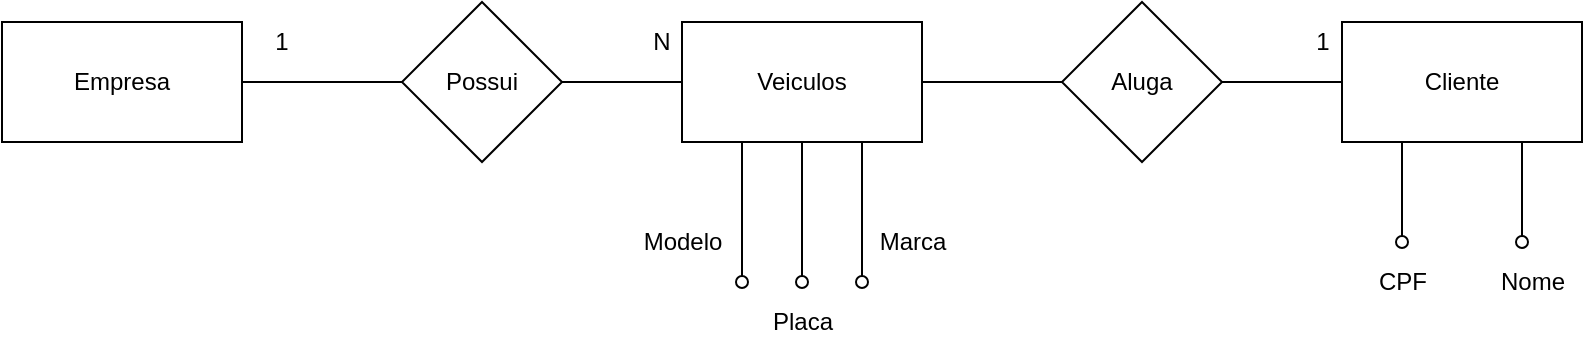 <mxfile version="13.9.3" type="device"><diagram id="Q76CEfg756HBu1wqL-AL" name="Page-1"><mxGraphModel dx="868" dy="450" grid="1" gridSize="10" guides="1" tooltips="1" connect="1" arrows="1" fold="1" page="1" pageScale="1" pageWidth="1169" pageHeight="1654" math="0" shadow="0"><root><mxCell id="0"/><mxCell id="1" parent="0"/><mxCell id="NTX6_2WTcsg2IAAW5R0D-2" style="edgeStyle=orthogonalEdgeStyle;rounded=0;orthogonalLoop=1;jettySize=auto;html=1;exitX=1;exitY=0.5;exitDx=0;exitDy=0;endArrow=none;endFill=0;" edge="1" parent="1" source="NTX6_2WTcsg2IAAW5R0D-1"><mxGeometry relative="1" as="geometry"><mxPoint x="280" y="150" as="targetPoint"/></mxGeometry></mxCell><mxCell id="NTX6_2WTcsg2IAAW5R0D-1" value="&lt;font style=&quot;vertical-align: inherit&quot;&gt;&lt;font style=&quot;vertical-align: inherit&quot;&gt;Empresa&lt;/font&gt;&lt;/font&gt;" style="rounded=0;whiteSpace=wrap;html=1;" vertex="1" parent="1"><mxGeometry x="80" y="120" width="120" height="60" as="geometry"/></mxCell><mxCell id="NTX6_2WTcsg2IAAW5R0D-42" style="edgeStyle=orthogonalEdgeStyle;rounded=0;orthogonalLoop=1;jettySize=auto;html=1;exitX=1;exitY=0.5;exitDx=0;exitDy=0;entryX=0;entryY=0.5;entryDx=0;entryDy=0;endArrow=none;endFill=0;" edge="1" parent="1" source="NTX6_2WTcsg2IAAW5R0D-3" target="NTX6_2WTcsg2IAAW5R0D-34"><mxGeometry relative="1" as="geometry"/></mxCell><mxCell id="NTX6_2WTcsg2IAAW5R0D-52" style="edgeStyle=orthogonalEdgeStyle;rounded=0;orthogonalLoop=1;jettySize=auto;html=1;exitX=0.25;exitY=1;exitDx=0;exitDy=0;endArrow=oval;endFill=0;" edge="1" parent="1" source="NTX6_2WTcsg2IAAW5R0D-3"><mxGeometry relative="1" as="geometry"><mxPoint x="450" y="250" as="targetPoint"/></mxGeometry></mxCell><mxCell id="NTX6_2WTcsg2IAAW5R0D-53" style="edgeStyle=orthogonalEdgeStyle;rounded=0;orthogonalLoop=1;jettySize=auto;html=1;exitX=0.5;exitY=1;exitDx=0;exitDy=0;endArrow=oval;endFill=0;" edge="1" parent="1" source="NTX6_2WTcsg2IAAW5R0D-3"><mxGeometry relative="1" as="geometry"><mxPoint x="480" y="250" as="targetPoint"/></mxGeometry></mxCell><mxCell id="NTX6_2WTcsg2IAAW5R0D-54" style="edgeStyle=orthogonalEdgeStyle;rounded=0;orthogonalLoop=1;jettySize=auto;html=1;exitX=0.75;exitY=1;exitDx=0;exitDy=0;endArrow=oval;endFill=0;" edge="1" parent="1" source="NTX6_2WTcsg2IAAW5R0D-3"><mxGeometry relative="1" as="geometry"><mxPoint x="510" y="250" as="targetPoint"/></mxGeometry></mxCell><mxCell id="NTX6_2WTcsg2IAAW5R0D-3" value="&lt;font style=&quot;vertical-align: inherit&quot;&gt;&lt;font style=&quot;vertical-align: inherit&quot;&gt;&lt;font style=&quot;vertical-align: inherit&quot;&gt;&lt;font style=&quot;vertical-align: inherit&quot;&gt;Veiculos&lt;br&gt;&lt;/font&gt;&lt;/font&gt;&lt;/font&gt;&lt;/font&gt;" style="rounded=0;whiteSpace=wrap;html=1;" vertex="1" parent="1"><mxGeometry x="420" y="120" width="120" height="60" as="geometry"/></mxCell><mxCell id="NTX6_2WTcsg2IAAW5R0D-5" style="edgeStyle=orthogonalEdgeStyle;rounded=0;orthogonalLoop=1;jettySize=auto;html=1;exitX=1;exitY=0.5;exitDx=0;exitDy=0;endArrow=none;endFill=0;" edge="1" parent="1" source="NTX6_2WTcsg2IAAW5R0D-4"><mxGeometry relative="1" as="geometry"><mxPoint x="420" y="150" as="targetPoint"/></mxGeometry></mxCell><mxCell id="NTX6_2WTcsg2IAAW5R0D-4" value="&lt;font style=&quot;vertical-align: inherit&quot;&gt;&lt;font style=&quot;vertical-align: inherit&quot;&gt;Possui&lt;/font&gt;&lt;/font&gt;" style="rhombus;whiteSpace=wrap;html=1;" vertex="1" parent="1"><mxGeometry x="280" y="110" width="80" height="80" as="geometry"/></mxCell><mxCell id="NTX6_2WTcsg2IAAW5R0D-7" value="1" style="text;html=1;strokeColor=none;fillColor=none;align=center;verticalAlign=middle;whiteSpace=wrap;rounded=0;" vertex="1" parent="1"><mxGeometry x="200" y="120" width="40" height="20" as="geometry"/></mxCell><mxCell id="NTX6_2WTcsg2IAAW5R0D-8" value="N" style="text;html=1;strokeColor=none;fillColor=none;align=center;verticalAlign=middle;whiteSpace=wrap;rounded=0;" vertex="1" parent="1"><mxGeometry x="390" y="120" width="40" height="20" as="geometry"/></mxCell><mxCell id="NTX6_2WTcsg2IAAW5R0D-43" style="edgeStyle=orthogonalEdgeStyle;rounded=0;orthogonalLoop=1;jettySize=auto;html=1;exitX=1;exitY=0.5;exitDx=0;exitDy=0;entryX=0;entryY=0.5;entryDx=0;entryDy=0;endArrow=none;endFill=0;" edge="1" parent="1" source="NTX6_2WTcsg2IAAW5R0D-34" target="NTX6_2WTcsg2IAAW5R0D-39"><mxGeometry relative="1" as="geometry"/></mxCell><mxCell id="NTX6_2WTcsg2IAAW5R0D-34" value="&lt;font style=&quot;vertical-align: inherit&quot;&gt;&lt;font style=&quot;vertical-align: inherit&quot;&gt;Aluga&lt;/font&gt;&lt;/font&gt;" style="rhombus;whiteSpace=wrap;html=1;" vertex="1" parent="1"><mxGeometry x="610" y="110" width="80" height="80" as="geometry"/></mxCell><mxCell id="NTX6_2WTcsg2IAAW5R0D-46" style="edgeStyle=orthogonalEdgeStyle;rounded=0;orthogonalLoop=1;jettySize=auto;html=1;exitX=0.25;exitY=1;exitDx=0;exitDy=0;endArrow=oval;endFill=0;" edge="1" parent="1" source="NTX6_2WTcsg2IAAW5R0D-39"><mxGeometry relative="1" as="geometry"><mxPoint x="780" y="230" as="targetPoint"/></mxGeometry></mxCell><mxCell id="NTX6_2WTcsg2IAAW5R0D-48" style="edgeStyle=orthogonalEdgeStyle;rounded=0;orthogonalLoop=1;jettySize=auto;html=1;exitX=0.75;exitY=1;exitDx=0;exitDy=0;endArrow=oval;endFill=0;" edge="1" parent="1" source="NTX6_2WTcsg2IAAW5R0D-39"><mxGeometry relative="1" as="geometry"><mxPoint x="840" y="230" as="targetPoint"/></mxGeometry></mxCell><mxCell id="NTX6_2WTcsg2IAAW5R0D-39" value="Cliente" style="whiteSpace=wrap;html=1;" vertex="1" parent="1"><mxGeometry x="750" y="120" width="120" height="60" as="geometry"/></mxCell><mxCell id="NTX6_2WTcsg2IAAW5R0D-40" value="1" style="text;html=1;align=center;verticalAlign=middle;resizable=0;points=[];autosize=1;" vertex="1" parent="1"><mxGeometry x="730" y="120" width="20" height="20" as="geometry"/></mxCell><mxCell id="NTX6_2WTcsg2IAAW5R0D-49" value="CPF" style="text;html=1;align=center;verticalAlign=middle;resizable=0;points=[];autosize=1;" vertex="1" parent="1"><mxGeometry x="760" y="240" width="40" height="20" as="geometry"/></mxCell><mxCell id="NTX6_2WTcsg2IAAW5R0D-50" value="Nome" style="text;html=1;align=center;verticalAlign=middle;resizable=0;points=[];autosize=1;" vertex="1" parent="1"><mxGeometry x="820" y="240" width="50" height="20" as="geometry"/></mxCell><mxCell id="NTX6_2WTcsg2IAAW5R0D-55" value="Marca" style="text;html=1;align=center;verticalAlign=middle;resizable=0;points=[];autosize=1;" vertex="1" parent="1"><mxGeometry x="510" y="220" width="50" height="20" as="geometry"/></mxCell><mxCell id="NTX6_2WTcsg2IAAW5R0D-56" value="Placa" style="text;html=1;align=center;verticalAlign=middle;resizable=0;points=[];autosize=1;" vertex="1" parent="1"><mxGeometry x="455" y="260" width="50" height="20" as="geometry"/></mxCell><mxCell id="NTX6_2WTcsg2IAAW5R0D-57" value="Modelo" style="text;html=1;align=center;verticalAlign=middle;resizable=0;points=[];autosize=1;" vertex="1" parent="1"><mxGeometry x="395" y="220" width="50" height="20" as="geometry"/></mxCell></root></mxGraphModel></diagram></mxfile>